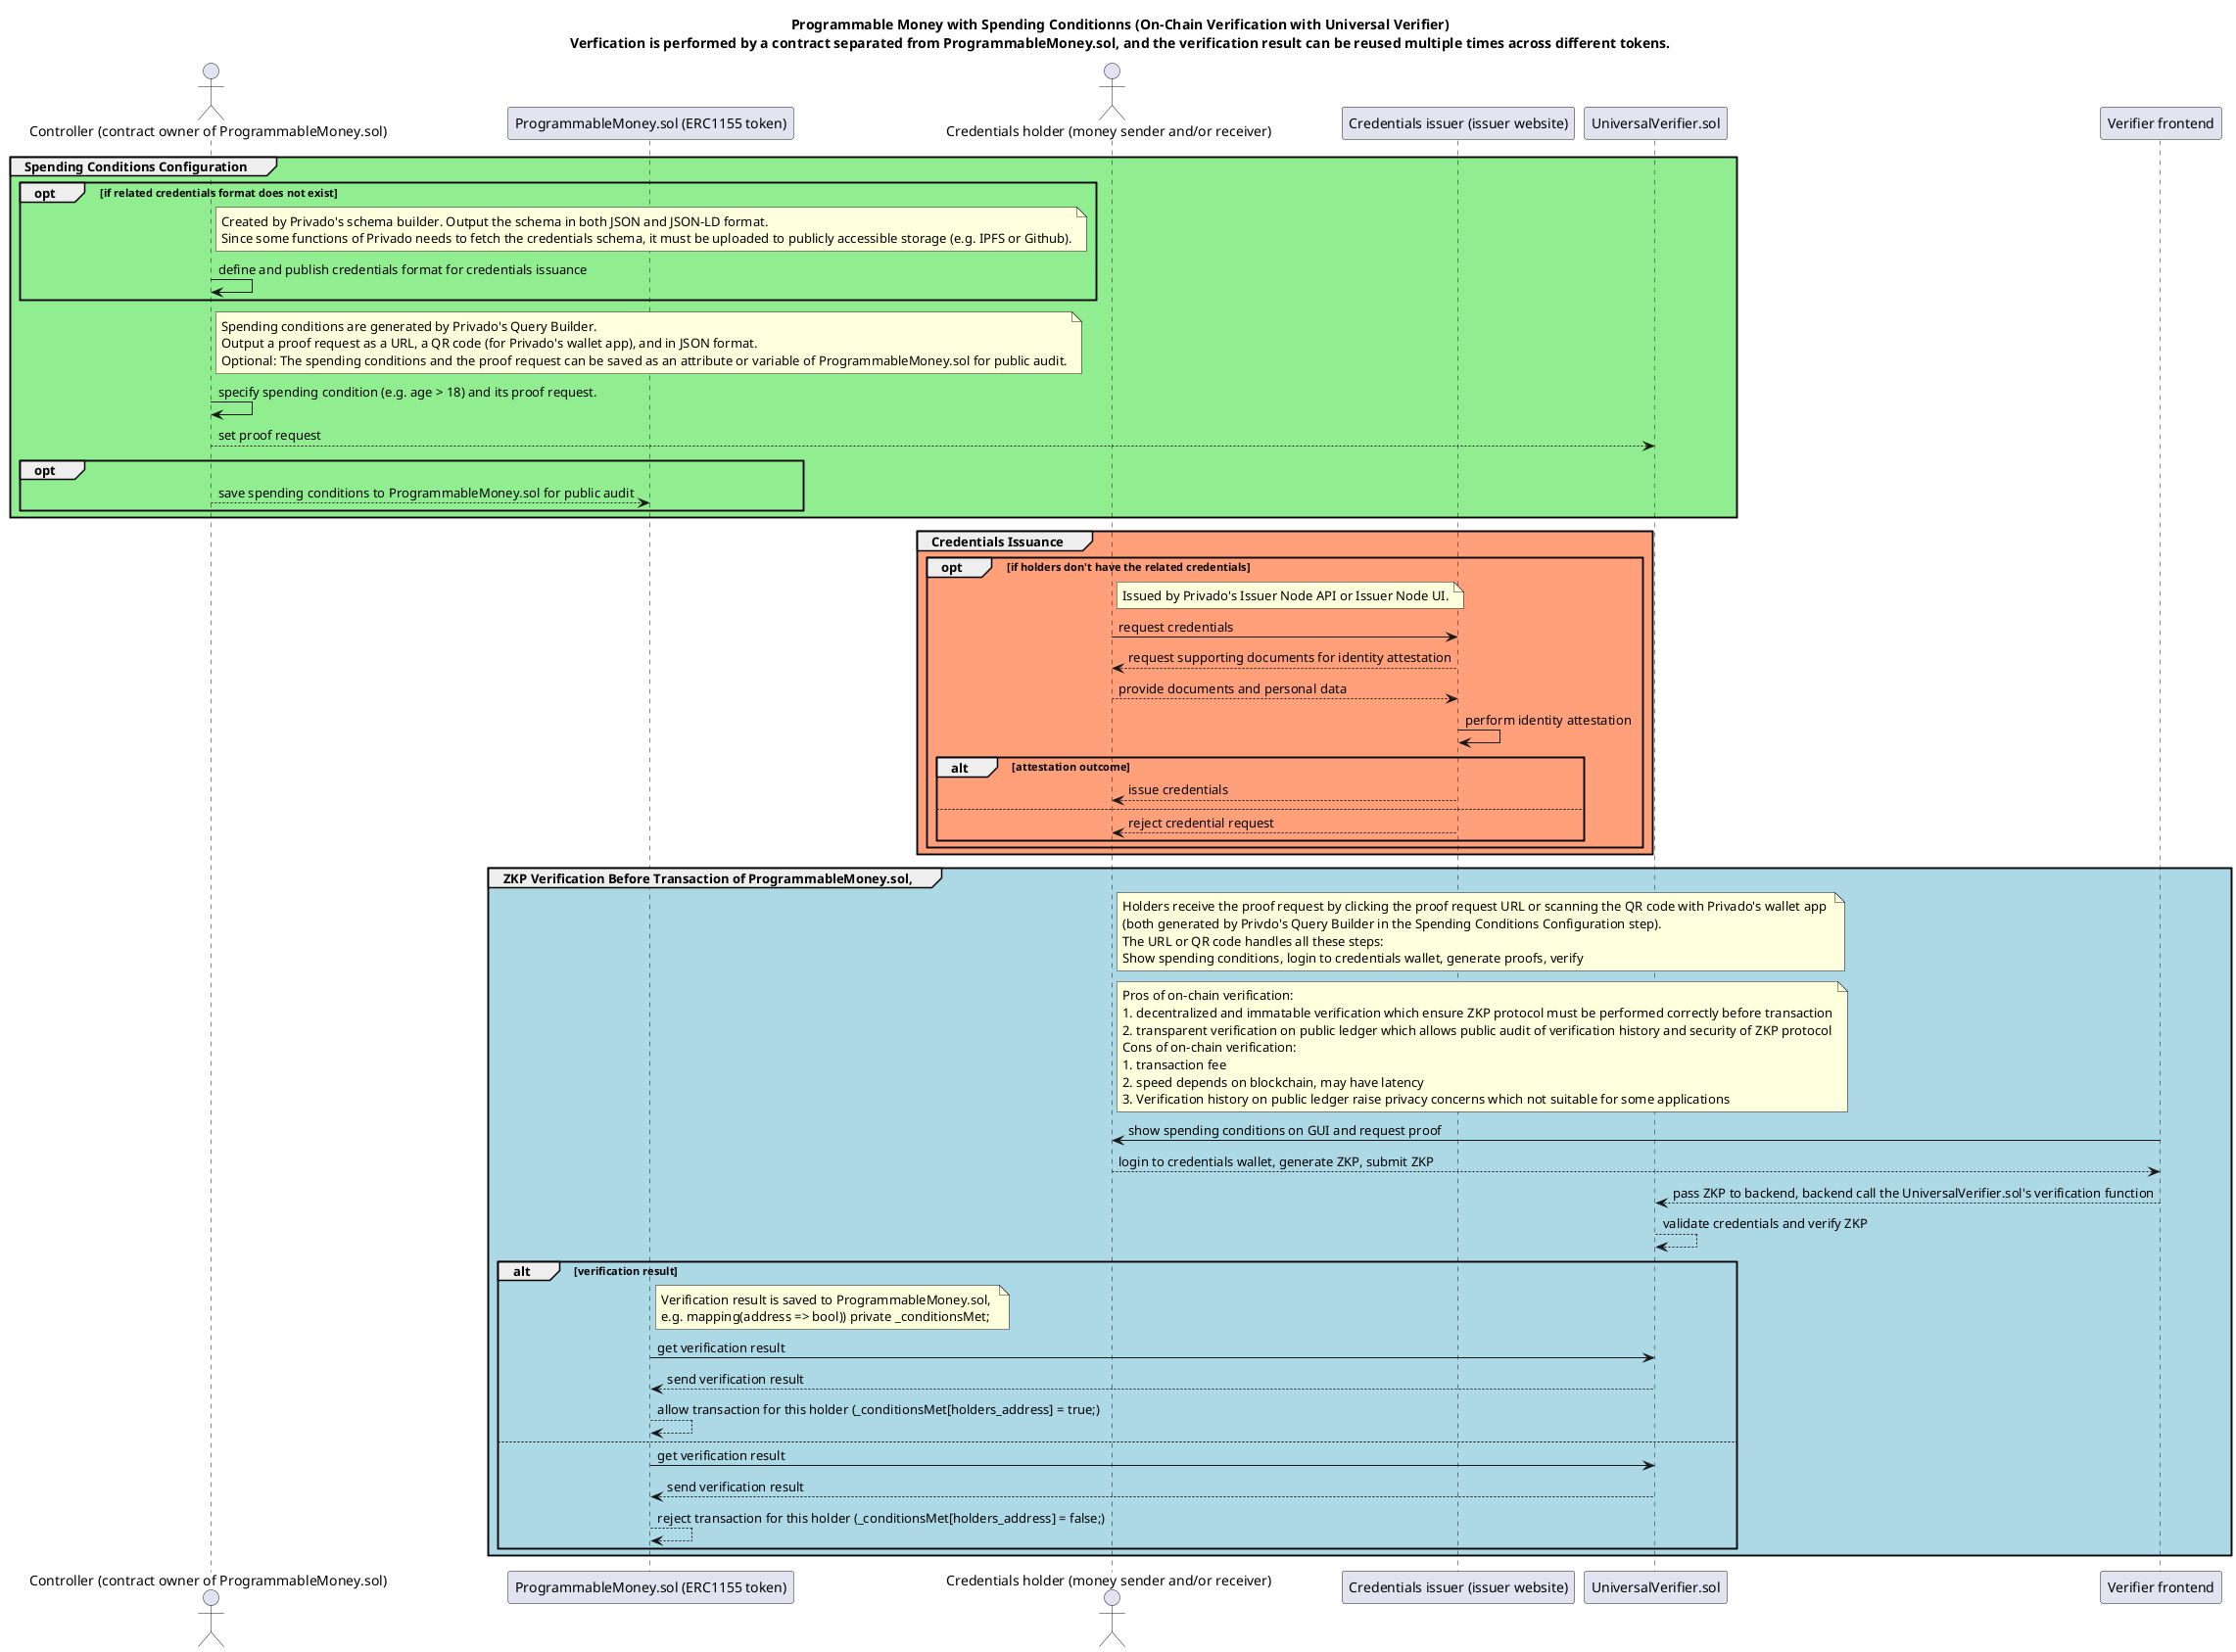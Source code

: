 @startuml
title Programmable Money with Spending Conditionns (On-Chain Verification with Universal Verifier)\nVerfication is performed by a contract separated from ProgrammableMoney.sol, and the verification result can be reused multiple times across different tokens.
actor "Controller (contract owner of ProgrammableMoney.sol)" as Controller
participant "ProgrammableMoney.sol (ERC1155 token)" as Money
actor "Credentials holder (money sender and/or receiver)" as User
participant "Credentials issuer (issuer website)" as Issuer
participant "UniversalVerifier.sol" as Verifier
participant "Verifier frontend" as VerifierFrontend
' participant "Blockchain" as Blockchain

' --- Configure spending conditions of the money ---
group #lightgreen Spending Conditions Configuration
    opt if related credentials format does not exist
        note right of Controller: Created by Privado's schema builder. Output the schema in both JSON and JSON-LD format. \nSince some functions of Privado needs to fetch the credentials schema, it must be uploaded to publicly accessible storage (e.g. IPFS or Github).
        Controller -> Controller: define and publish credentials format for credentials issuance
    end
    note right of Controller: Spending conditions are generated by Privado's Query Builder.\nOutput a proof request as a URL, a QR code (for Privado's wallet app), and in JSON format.\nOptional: The spending conditions and the proof request can be saved as an attribute or variable of ProgrammableMoney.sol for public audit.
    ' https://tools.privado.id/query-builder
    Controller -> Controller: specify spending condition (e.g. age > 18) and its proof request.
    Controller --> Verifier: set proof request
    opt
        Controller --> Money: save spending conditions to ProgrammableMoney.sol for public audit
    end
end

group #lightsalmon Credentials Issuance
    opt if holders don't have the related credentials
        ' --- Credential Request and Issuance Phase ---
        note right of User: Issued by Privado's Issuer Node API or Issuer Node UI.
        ' https://docs.privado.id/docs/category/issuer-node-api
        ' https://docs.privado.id/docs/category/issuer-node-ui
        ' Demo: https://issuer-demo.privado.id/
        User -> Issuer: request credentials
        Issuer --> User: request supporting documents for identity attestation
        User --> Issuer: provide documents and personal data
        Issuer -> Issuer: perform identity attestation
        alt attestation outcome
            Issuer --> User: issue credentials
        else
            Issuer --> User: reject credential request
        end
    end
end

' --- Transaction Phase ---
group #lightblue ZKP Verification Before Transaction of ProgrammableMoney.sol, 
    note right of User: Holders receive the proof request by clicking the proof request URL or scanning the QR code with Privado's wallet app \n(both generated by Privdo's Query Builder in the Spending Conditions Configuration step).\nThe URL or QR code handles all these steps:\nShow spending conditions, login to credentials wallet, generate proofs, verify
    note right of User: Pros of on-chain verification:\n1. decentralized and immatable verification which ensure ZKP protocol must be performed correctly before transaction\n2. transparent verification on public ledger which allows public audit of verification history and security of ZKP protocol\nCons of on-chain verification:\n1. transaction fee\n2. speed depends on blockchain, may have latency\n3. Verification history on public ledger raise privacy concerns which not suitable for some applications
    VerifierFrontend -> User: show spending conditions on GUI and request proof
    User --> VerifierFrontend: login to credentials wallet, generate ZKP, submit ZKP

    ' --- Proof Verification and Decision ---
    VerifierFrontend --> Verifier: pass ZKP to backend, backend call the UniversalVerifier.sol's verification function
    Verifier --> Verifier: validate credentials and verify ZKP
    alt verification result
    note right of Money: Verification result is saved to ProgrammableMoney.sol, \ne.g. mapping(address => bool)) private _conditionsMet;
        Money -> Verifier: get verification result
        Verifier --> Money: send verification result
        Money --> Money: allow transaction for this holder (_conditionsMet[holders_address] = true;)
    else
        Money -> Verifier: get verification result
        Verifier --> Money: send verification result
        Money --> Money: reject transaction for this holder (_conditionsMet[holders_address] = false;)
    end
end

@enduml

